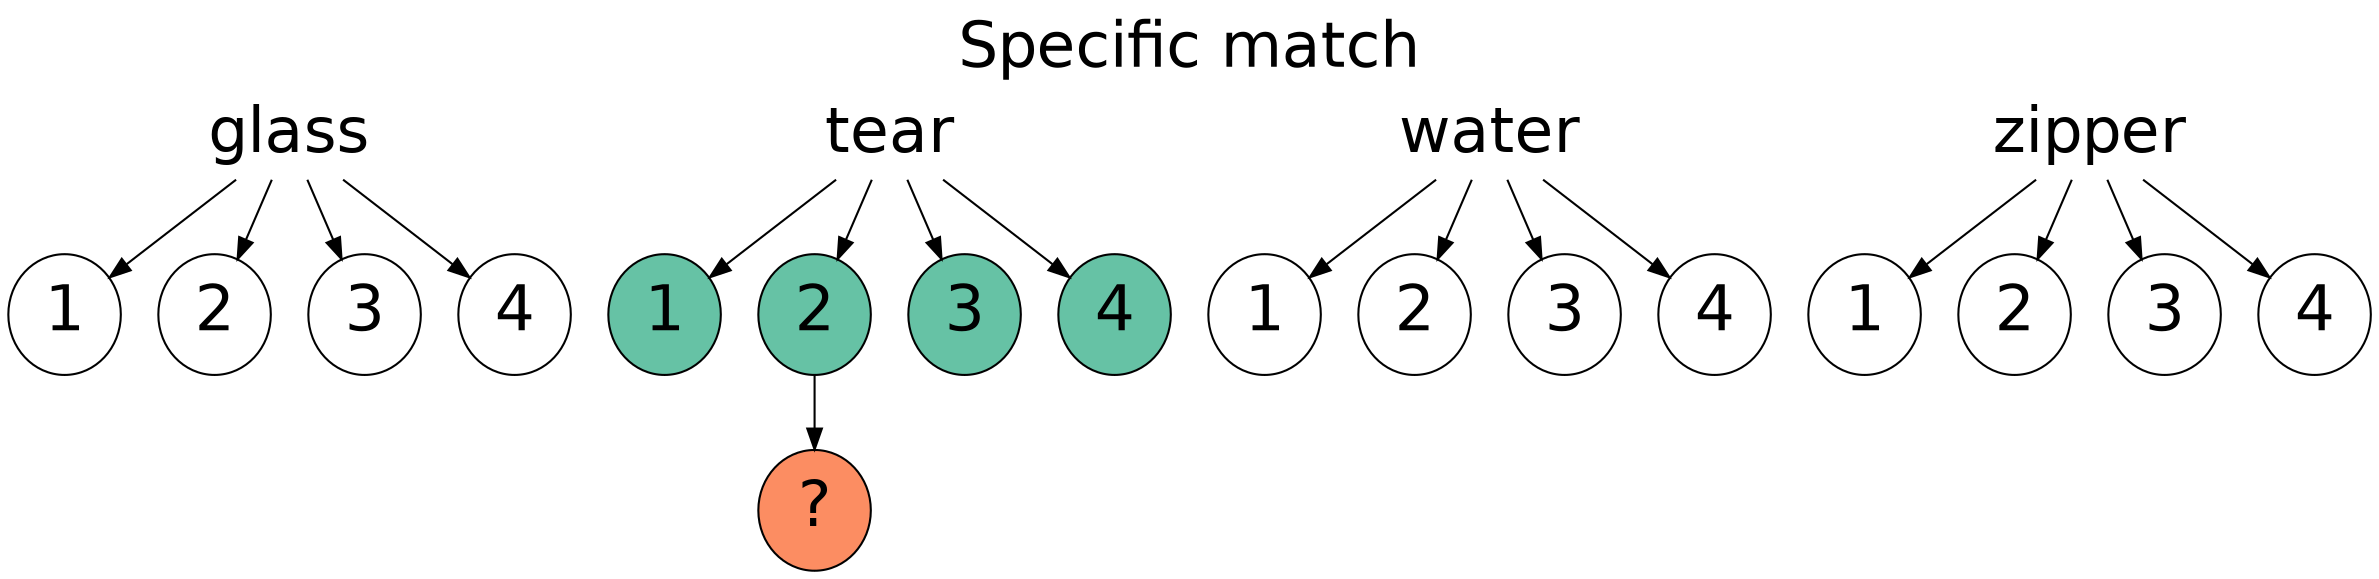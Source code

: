 digraph {
  labelloc="t";
  label="Specific match";

  graph[fontname="helvetica", fontsize=30];
  node[fontname="helvetica", fontsize=30];
  
  glass[shape="none"];
  tear[shape="none"];
  water[shape="none"];
  zipper[shape="none"];

  glass -> {glass1, glass2, glass3, glass4};
  tear -> {tear1, tear2, tear3, tear4};
  water -> {water1, water2, water3, water4};
  zipper -> {zipper1, zipper2, zipper3, zipper4};

  tear1[style="filled", fillcolor="#66C2A5"];
  tear2[style="filled", fillcolor="#66C2A5"];
  tear3[style="filled", fillcolor="#66C2A5"];
  tear4[style="filled", fillcolor="#66C2A5"];

  glass1[label="1"];
  glass2[label="2"];
  glass3[label="3"];
  glass4[label="4"];

  tear1[label="1"];
  tear2[label="2"];
  tear3[label="3"];
  tear4[label="4"];

  water1[label="1"];
  water2[label="2"];
  water3[label="3"];
  water4[label="4"];

  zipper1[label="1"];
  zipper2[label="2"];
  zipper3[label="3"];
  zipper4[label="4"];

  tear2 -> gen1;
  gen1[label="?", style="filled", fillcolor="#FC8D62"];
}